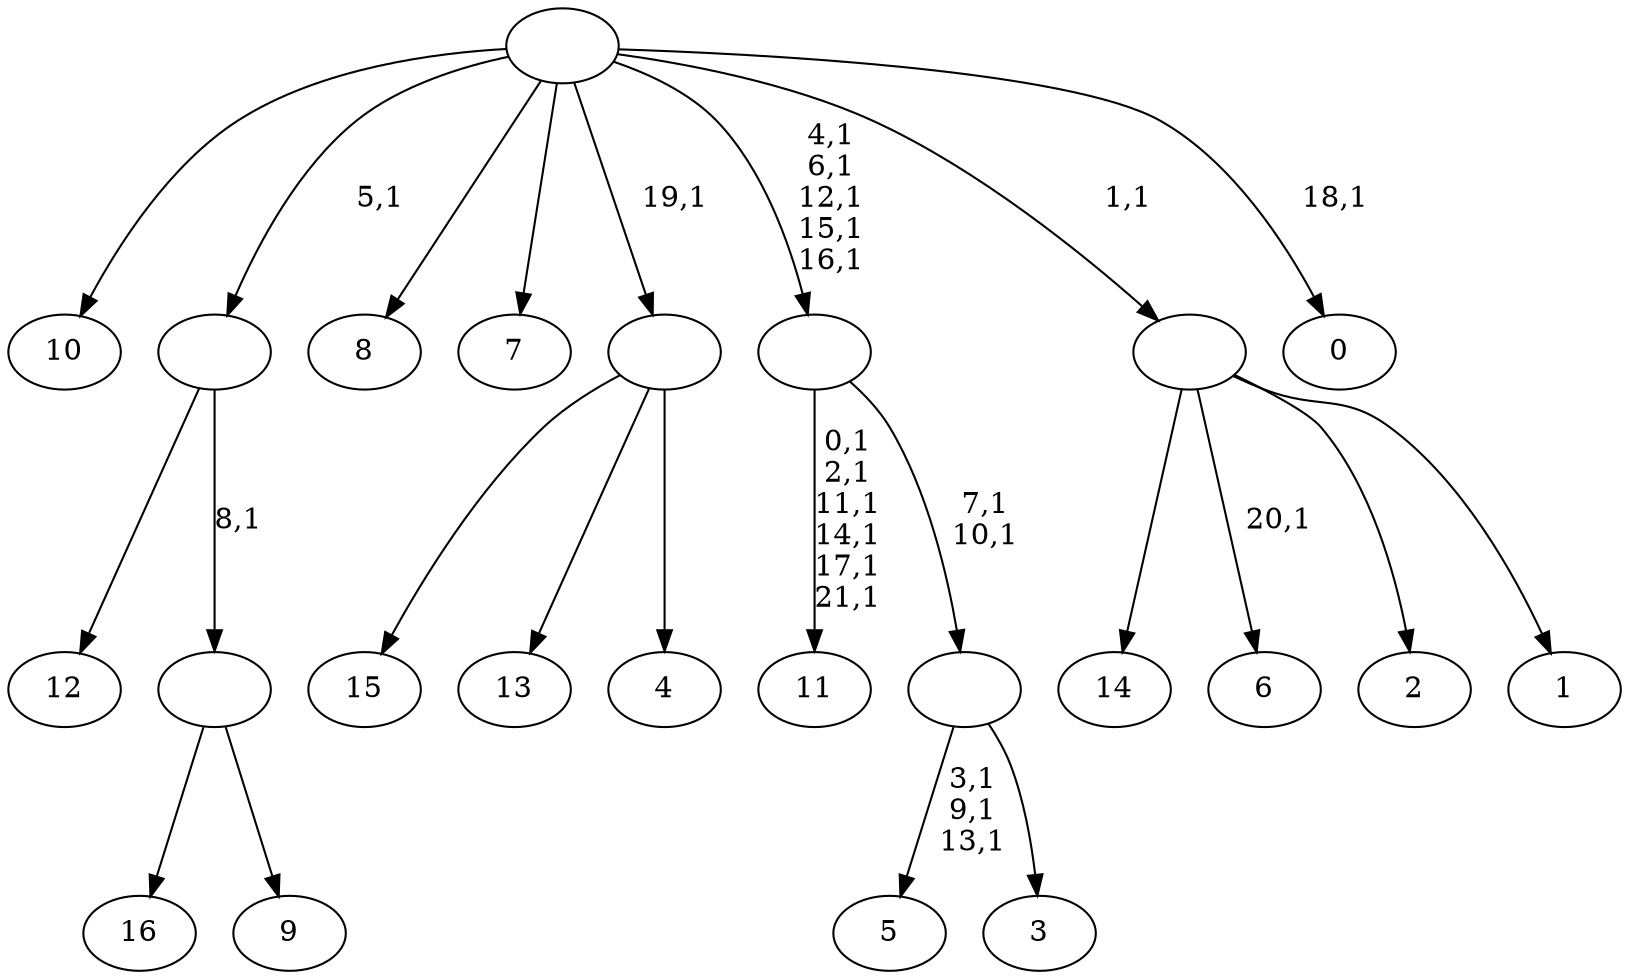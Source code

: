 digraph T {
	39 [label="16"]
	38 [label="15"]
	37 [label="14"]
	36 [label="13"]
	35 [label="12"]
	34 [label="11"]
	27 [label="10"]
	26 [label="9"]
	25 [label=""]
	24 [label=""]
	23 [label="8"]
	22 [label="7"]
	21 [label="6"]
	19 [label="5"]
	15 [label="4"]
	14 [label=""]
	13 [label="3"]
	12 [label=""]
	10 [label=""]
	5 [label="2"]
	4 [label="1"]
	3 [label=""]
	2 [label="0"]
	0 [label=""]
	25 -> 39 [label=""]
	25 -> 26 [label=""]
	24 -> 35 [label=""]
	24 -> 25 [label="8,1"]
	14 -> 38 [label=""]
	14 -> 36 [label=""]
	14 -> 15 [label=""]
	12 -> 19 [label="3,1\n9,1\n13,1"]
	12 -> 13 [label=""]
	10 -> 12 [label="7,1\n10,1"]
	10 -> 34 [label="0,1\n2,1\n11,1\n14,1\n17,1\n21,1"]
	3 -> 21 [label="20,1"]
	3 -> 37 [label=""]
	3 -> 5 [label=""]
	3 -> 4 [label=""]
	0 -> 2 [label="18,1"]
	0 -> 10 [label="4,1\n6,1\n12,1\n15,1\n16,1"]
	0 -> 27 [label=""]
	0 -> 24 [label="5,1"]
	0 -> 23 [label=""]
	0 -> 22 [label=""]
	0 -> 14 [label="19,1"]
	0 -> 3 [label="1,1"]
}
